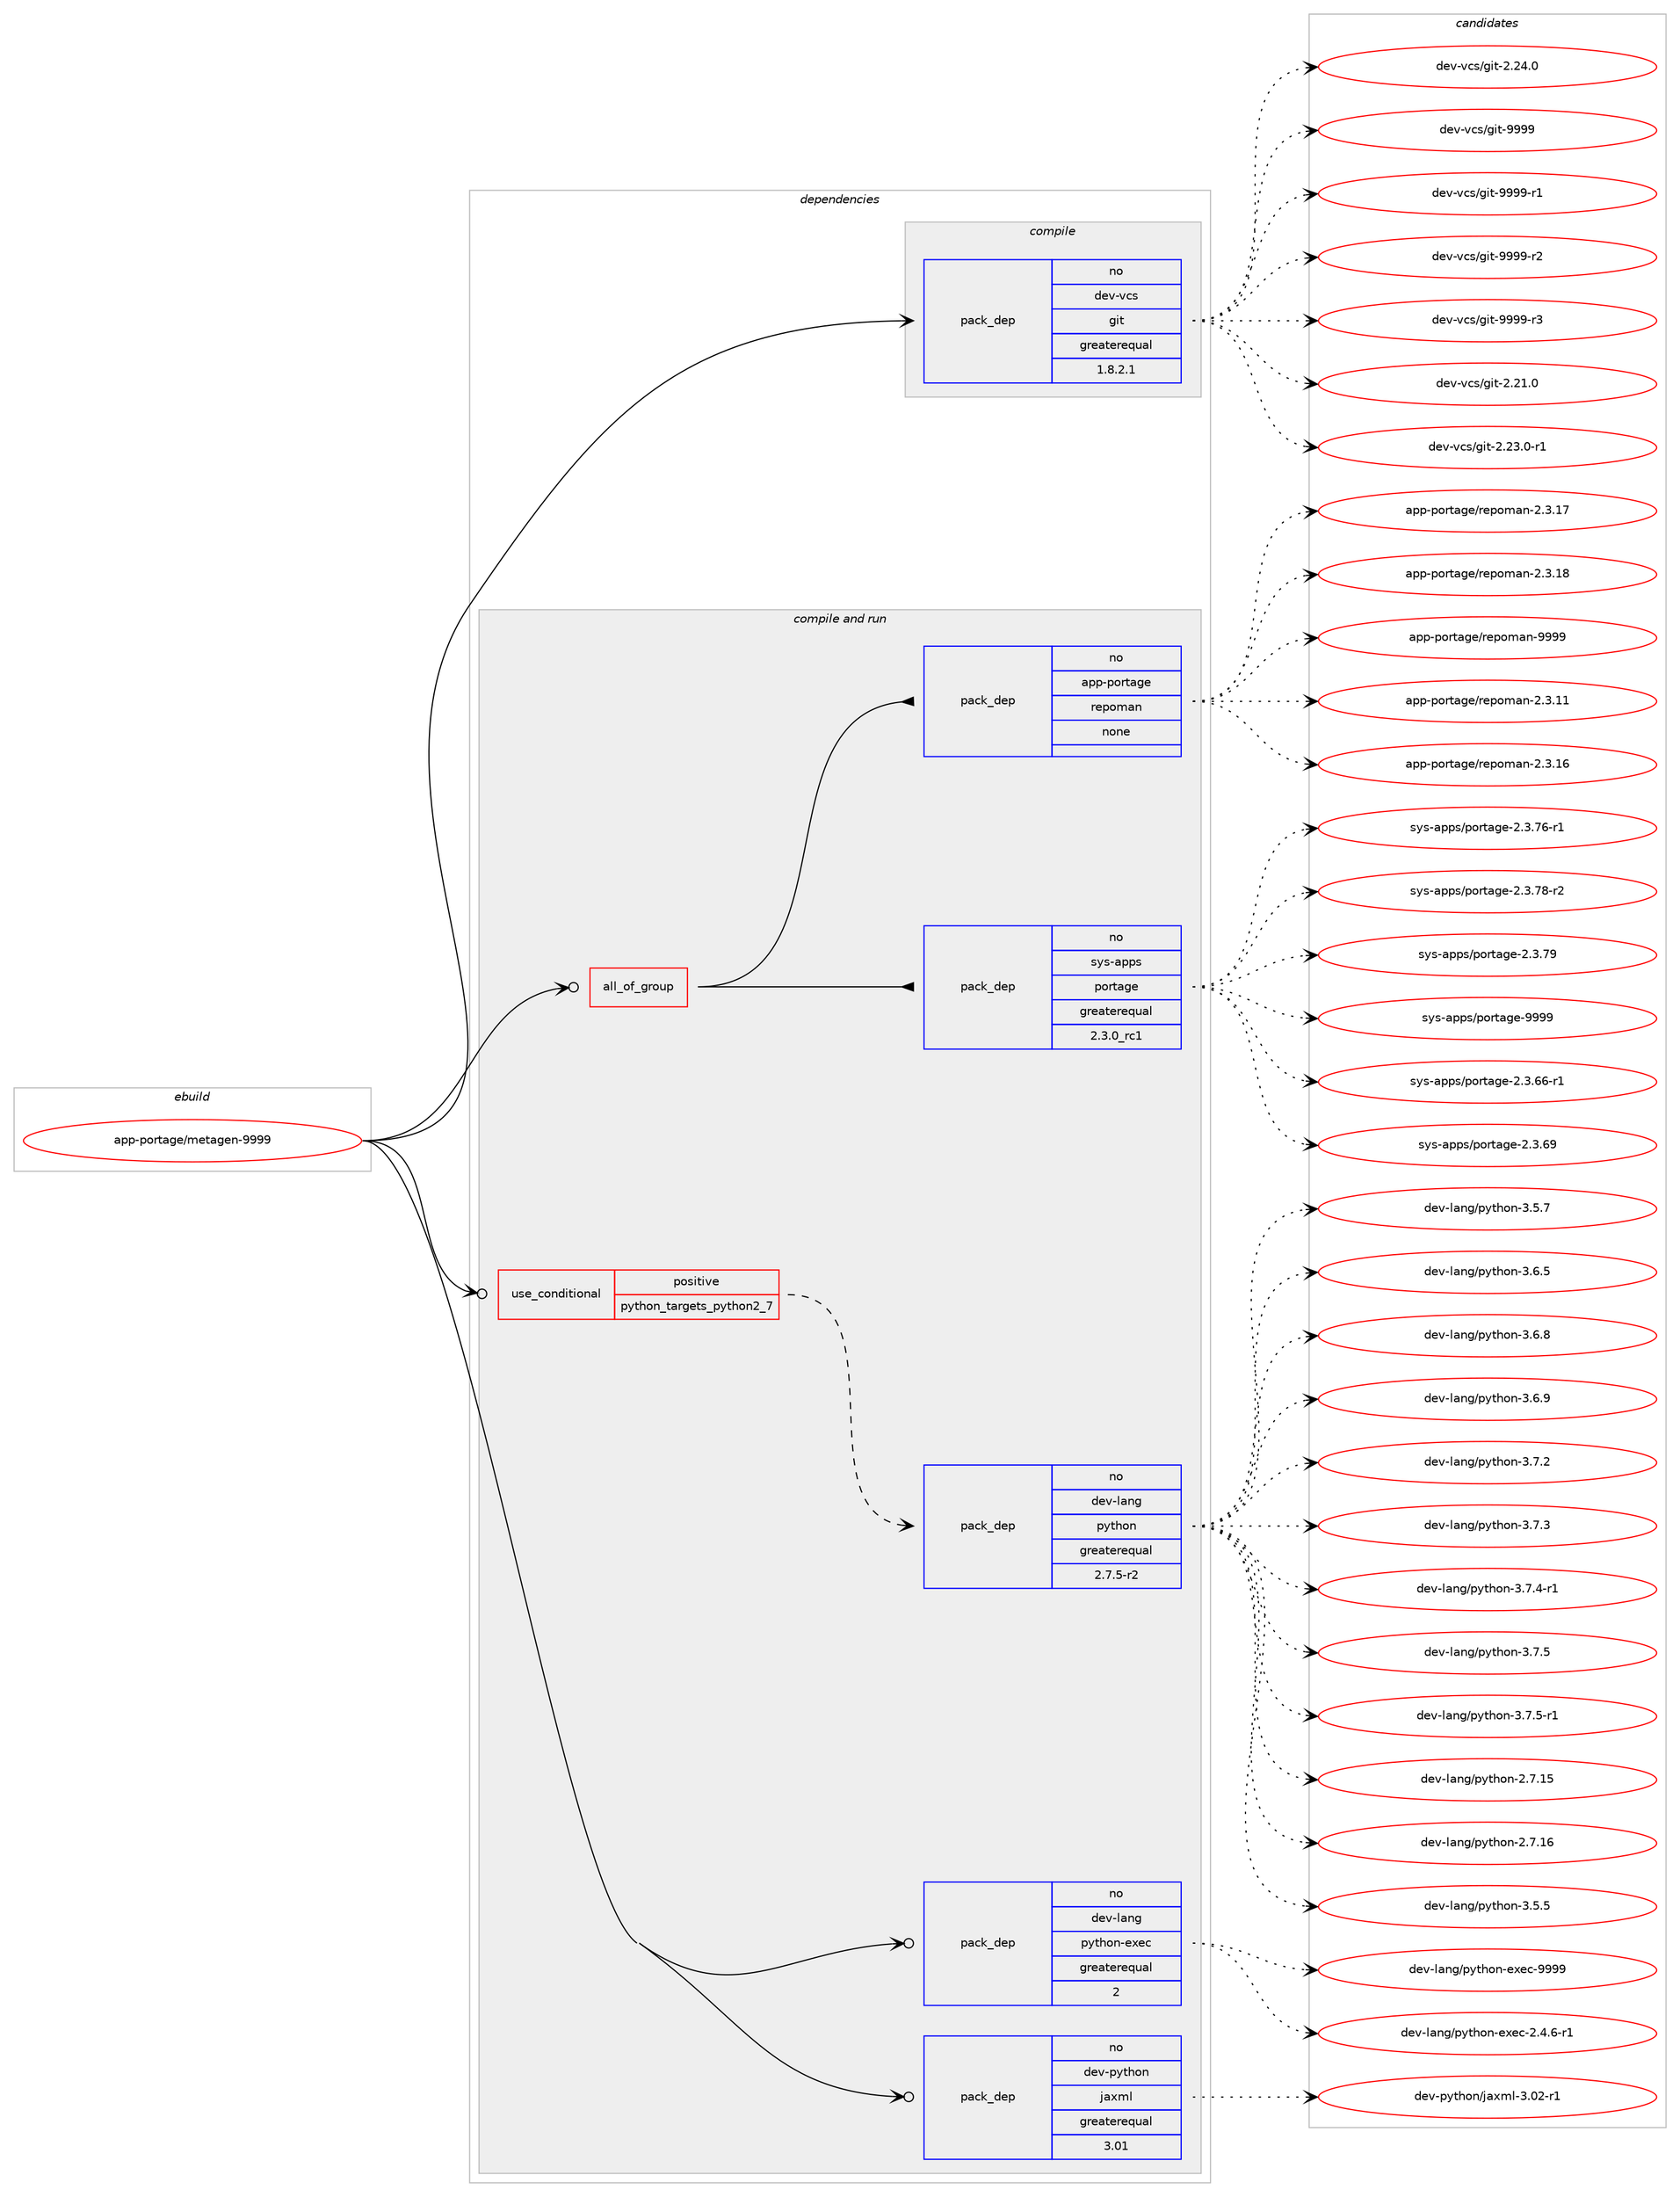 digraph prolog {

# *************
# Graph options
# *************

newrank=true;
concentrate=true;
compound=true;
graph [rankdir=LR,fontname=Helvetica,fontsize=10,ranksep=1.5];#, ranksep=2.5, nodesep=0.2];
edge  [arrowhead=vee];
node  [fontname=Helvetica,fontsize=10];

# **********
# The ebuild
# **********

subgraph cluster_leftcol {
color=gray;
rank=same;
label=<<i>ebuild</i>>;
id [label="app-portage/metagen-9999", color=red, width=4, href="../app-portage/metagen-9999.svg"];
}

# ****************
# The dependencies
# ****************

subgraph cluster_midcol {
color=gray;
label=<<i>dependencies</i>>;
subgraph cluster_compile {
fillcolor="#eeeeee";
style=filled;
label=<<i>compile</i>>;
subgraph pack376385 {
dependency506368 [label=<<TABLE BORDER="0" CELLBORDER="1" CELLSPACING="0" CELLPADDING="4" WIDTH="220"><TR><TD ROWSPAN="6" CELLPADDING="30">pack_dep</TD></TR><TR><TD WIDTH="110">no</TD></TR><TR><TD>dev-vcs</TD></TR><TR><TD>git</TD></TR><TR><TD>greaterequal</TD></TR><TR><TD>1.8.2.1</TD></TR></TABLE>>, shape=none, color=blue];
}
id:e -> dependency506368:w [weight=20,style="solid",arrowhead="vee"];
}
subgraph cluster_compileandrun {
fillcolor="#eeeeee";
style=filled;
label=<<i>compile and run</i>>;
subgraph all320 {
dependency506369 [label=<<TABLE BORDER="0" CELLBORDER="1" CELLSPACING="0" CELLPADDING="4"><TR><TD CELLPADDING="10">all_of_group</TD></TR></TABLE>>, shape=none, color=red];subgraph pack376386 {
dependency506370 [label=<<TABLE BORDER="0" CELLBORDER="1" CELLSPACING="0" CELLPADDING="4" WIDTH="220"><TR><TD ROWSPAN="6" CELLPADDING="30">pack_dep</TD></TR><TR><TD WIDTH="110">no</TD></TR><TR><TD>sys-apps</TD></TR><TR><TD>portage</TD></TR><TR><TD>greaterequal</TD></TR><TR><TD>2.3.0_rc1</TD></TR></TABLE>>, shape=none, color=blue];
}
dependency506369:e -> dependency506370:w [weight=20,style="solid",arrowhead="inv"];
subgraph pack376387 {
dependency506371 [label=<<TABLE BORDER="0" CELLBORDER="1" CELLSPACING="0" CELLPADDING="4" WIDTH="220"><TR><TD ROWSPAN="6" CELLPADDING="30">pack_dep</TD></TR><TR><TD WIDTH="110">no</TD></TR><TR><TD>app-portage</TD></TR><TR><TD>repoman</TD></TR><TR><TD>none</TD></TR><TR><TD></TD></TR></TABLE>>, shape=none, color=blue];
}
dependency506369:e -> dependency506371:w [weight=20,style="solid",arrowhead="inv"];
}
id:e -> dependency506369:w [weight=20,style="solid",arrowhead="odotvee"];
subgraph cond120838 {
dependency506372 [label=<<TABLE BORDER="0" CELLBORDER="1" CELLSPACING="0" CELLPADDING="4"><TR><TD ROWSPAN="3" CELLPADDING="10">use_conditional</TD></TR><TR><TD>positive</TD></TR><TR><TD>python_targets_python2_7</TD></TR></TABLE>>, shape=none, color=red];
subgraph pack376388 {
dependency506373 [label=<<TABLE BORDER="0" CELLBORDER="1" CELLSPACING="0" CELLPADDING="4" WIDTH="220"><TR><TD ROWSPAN="6" CELLPADDING="30">pack_dep</TD></TR><TR><TD WIDTH="110">no</TD></TR><TR><TD>dev-lang</TD></TR><TR><TD>python</TD></TR><TR><TD>greaterequal</TD></TR><TR><TD>2.7.5-r2</TD></TR></TABLE>>, shape=none, color=blue];
}
dependency506372:e -> dependency506373:w [weight=20,style="dashed",arrowhead="vee"];
}
id:e -> dependency506372:w [weight=20,style="solid",arrowhead="odotvee"];
subgraph pack376389 {
dependency506374 [label=<<TABLE BORDER="0" CELLBORDER="1" CELLSPACING="0" CELLPADDING="4" WIDTH="220"><TR><TD ROWSPAN="6" CELLPADDING="30">pack_dep</TD></TR><TR><TD WIDTH="110">no</TD></TR><TR><TD>dev-lang</TD></TR><TR><TD>python-exec</TD></TR><TR><TD>greaterequal</TD></TR><TR><TD>2</TD></TR></TABLE>>, shape=none, color=blue];
}
id:e -> dependency506374:w [weight=20,style="solid",arrowhead="odotvee"];
subgraph pack376390 {
dependency506375 [label=<<TABLE BORDER="0" CELLBORDER="1" CELLSPACING="0" CELLPADDING="4" WIDTH="220"><TR><TD ROWSPAN="6" CELLPADDING="30">pack_dep</TD></TR><TR><TD WIDTH="110">no</TD></TR><TR><TD>dev-python</TD></TR><TR><TD>jaxml</TD></TR><TR><TD>greaterequal</TD></TR><TR><TD>3.01</TD></TR></TABLE>>, shape=none, color=blue];
}
id:e -> dependency506375:w [weight=20,style="solid",arrowhead="odotvee"];
}
subgraph cluster_run {
fillcolor="#eeeeee";
style=filled;
label=<<i>run</i>>;
}
}

# **************
# The candidates
# **************

subgraph cluster_choices {
rank=same;
color=gray;
label=<<i>candidates</i>>;

subgraph choice376385 {
color=black;
nodesep=1;
choice10010111845118991154710310511645504650494648 [label="dev-vcs/git-2.21.0", color=red, width=4,href="../dev-vcs/git-2.21.0.svg"];
choice100101118451189911547103105116455046505146484511449 [label="dev-vcs/git-2.23.0-r1", color=red, width=4,href="../dev-vcs/git-2.23.0-r1.svg"];
choice10010111845118991154710310511645504650524648 [label="dev-vcs/git-2.24.0", color=red, width=4,href="../dev-vcs/git-2.24.0.svg"];
choice1001011184511899115471031051164557575757 [label="dev-vcs/git-9999", color=red, width=4,href="../dev-vcs/git-9999.svg"];
choice10010111845118991154710310511645575757574511449 [label="dev-vcs/git-9999-r1", color=red, width=4,href="../dev-vcs/git-9999-r1.svg"];
choice10010111845118991154710310511645575757574511450 [label="dev-vcs/git-9999-r2", color=red, width=4,href="../dev-vcs/git-9999-r2.svg"];
choice10010111845118991154710310511645575757574511451 [label="dev-vcs/git-9999-r3", color=red, width=4,href="../dev-vcs/git-9999-r3.svg"];
dependency506368:e -> choice10010111845118991154710310511645504650494648:w [style=dotted,weight="100"];
dependency506368:e -> choice100101118451189911547103105116455046505146484511449:w [style=dotted,weight="100"];
dependency506368:e -> choice10010111845118991154710310511645504650524648:w [style=dotted,weight="100"];
dependency506368:e -> choice1001011184511899115471031051164557575757:w [style=dotted,weight="100"];
dependency506368:e -> choice10010111845118991154710310511645575757574511449:w [style=dotted,weight="100"];
dependency506368:e -> choice10010111845118991154710310511645575757574511450:w [style=dotted,weight="100"];
dependency506368:e -> choice10010111845118991154710310511645575757574511451:w [style=dotted,weight="100"];
}
subgraph choice376386 {
color=black;
nodesep=1;
choice11512111545971121121154711211111411697103101455046514654544511449 [label="sys-apps/portage-2.3.66-r1", color=red, width=4,href="../sys-apps/portage-2.3.66-r1.svg"];
choice1151211154597112112115471121111141169710310145504651465457 [label="sys-apps/portage-2.3.69", color=red, width=4,href="../sys-apps/portage-2.3.69.svg"];
choice11512111545971121121154711211111411697103101455046514655544511449 [label="sys-apps/portage-2.3.76-r1", color=red, width=4,href="../sys-apps/portage-2.3.76-r1.svg"];
choice11512111545971121121154711211111411697103101455046514655564511450 [label="sys-apps/portage-2.3.78-r2", color=red, width=4,href="../sys-apps/portage-2.3.78-r2.svg"];
choice1151211154597112112115471121111141169710310145504651465557 [label="sys-apps/portage-2.3.79", color=red, width=4,href="../sys-apps/portage-2.3.79.svg"];
choice115121115459711211211547112111114116971031014557575757 [label="sys-apps/portage-9999", color=red, width=4,href="../sys-apps/portage-9999.svg"];
dependency506370:e -> choice11512111545971121121154711211111411697103101455046514654544511449:w [style=dotted,weight="100"];
dependency506370:e -> choice1151211154597112112115471121111141169710310145504651465457:w [style=dotted,weight="100"];
dependency506370:e -> choice11512111545971121121154711211111411697103101455046514655544511449:w [style=dotted,weight="100"];
dependency506370:e -> choice11512111545971121121154711211111411697103101455046514655564511450:w [style=dotted,weight="100"];
dependency506370:e -> choice1151211154597112112115471121111141169710310145504651465557:w [style=dotted,weight="100"];
dependency506370:e -> choice115121115459711211211547112111114116971031014557575757:w [style=dotted,weight="100"];
}
subgraph choice376387 {
color=black;
nodesep=1;
choice971121124511211111411697103101471141011121111099711045504651464949 [label="app-portage/repoman-2.3.11", color=red, width=4,href="../app-portage/repoman-2.3.11.svg"];
choice971121124511211111411697103101471141011121111099711045504651464954 [label="app-portage/repoman-2.3.16", color=red, width=4,href="../app-portage/repoman-2.3.16.svg"];
choice971121124511211111411697103101471141011121111099711045504651464955 [label="app-portage/repoman-2.3.17", color=red, width=4,href="../app-portage/repoman-2.3.17.svg"];
choice971121124511211111411697103101471141011121111099711045504651464956 [label="app-portage/repoman-2.3.18", color=red, width=4,href="../app-portage/repoman-2.3.18.svg"];
choice97112112451121111141169710310147114101112111109971104557575757 [label="app-portage/repoman-9999", color=red, width=4,href="../app-portage/repoman-9999.svg"];
dependency506371:e -> choice971121124511211111411697103101471141011121111099711045504651464949:w [style=dotted,weight="100"];
dependency506371:e -> choice971121124511211111411697103101471141011121111099711045504651464954:w [style=dotted,weight="100"];
dependency506371:e -> choice971121124511211111411697103101471141011121111099711045504651464955:w [style=dotted,weight="100"];
dependency506371:e -> choice971121124511211111411697103101471141011121111099711045504651464956:w [style=dotted,weight="100"];
dependency506371:e -> choice97112112451121111141169710310147114101112111109971104557575757:w [style=dotted,weight="100"];
}
subgraph choice376388 {
color=black;
nodesep=1;
choice10010111845108971101034711212111610411111045504655464953 [label="dev-lang/python-2.7.15", color=red, width=4,href="../dev-lang/python-2.7.15.svg"];
choice10010111845108971101034711212111610411111045504655464954 [label="dev-lang/python-2.7.16", color=red, width=4,href="../dev-lang/python-2.7.16.svg"];
choice100101118451089711010347112121116104111110455146534653 [label="dev-lang/python-3.5.5", color=red, width=4,href="../dev-lang/python-3.5.5.svg"];
choice100101118451089711010347112121116104111110455146534655 [label="dev-lang/python-3.5.7", color=red, width=4,href="../dev-lang/python-3.5.7.svg"];
choice100101118451089711010347112121116104111110455146544653 [label="dev-lang/python-3.6.5", color=red, width=4,href="../dev-lang/python-3.6.5.svg"];
choice100101118451089711010347112121116104111110455146544656 [label="dev-lang/python-3.6.8", color=red, width=4,href="../dev-lang/python-3.6.8.svg"];
choice100101118451089711010347112121116104111110455146544657 [label="dev-lang/python-3.6.9", color=red, width=4,href="../dev-lang/python-3.6.9.svg"];
choice100101118451089711010347112121116104111110455146554650 [label="dev-lang/python-3.7.2", color=red, width=4,href="../dev-lang/python-3.7.2.svg"];
choice100101118451089711010347112121116104111110455146554651 [label="dev-lang/python-3.7.3", color=red, width=4,href="../dev-lang/python-3.7.3.svg"];
choice1001011184510897110103471121211161041111104551465546524511449 [label="dev-lang/python-3.7.4-r1", color=red, width=4,href="../dev-lang/python-3.7.4-r1.svg"];
choice100101118451089711010347112121116104111110455146554653 [label="dev-lang/python-3.7.5", color=red, width=4,href="../dev-lang/python-3.7.5.svg"];
choice1001011184510897110103471121211161041111104551465546534511449 [label="dev-lang/python-3.7.5-r1", color=red, width=4,href="../dev-lang/python-3.7.5-r1.svg"];
dependency506373:e -> choice10010111845108971101034711212111610411111045504655464953:w [style=dotted,weight="100"];
dependency506373:e -> choice10010111845108971101034711212111610411111045504655464954:w [style=dotted,weight="100"];
dependency506373:e -> choice100101118451089711010347112121116104111110455146534653:w [style=dotted,weight="100"];
dependency506373:e -> choice100101118451089711010347112121116104111110455146534655:w [style=dotted,weight="100"];
dependency506373:e -> choice100101118451089711010347112121116104111110455146544653:w [style=dotted,weight="100"];
dependency506373:e -> choice100101118451089711010347112121116104111110455146544656:w [style=dotted,weight="100"];
dependency506373:e -> choice100101118451089711010347112121116104111110455146544657:w [style=dotted,weight="100"];
dependency506373:e -> choice100101118451089711010347112121116104111110455146554650:w [style=dotted,weight="100"];
dependency506373:e -> choice100101118451089711010347112121116104111110455146554651:w [style=dotted,weight="100"];
dependency506373:e -> choice1001011184510897110103471121211161041111104551465546524511449:w [style=dotted,weight="100"];
dependency506373:e -> choice100101118451089711010347112121116104111110455146554653:w [style=dotted,weight="100"];
dependency506373:e -> choice1001011184510897110103471121211161041111104551465546534511449:w [style=dotted,weight="100"];
}
subgraph choice376389 {
color=black;
nodesep=1;
choice10010111845108971101034711212111610411111045101120101994550465246544511449 [label="dev-lang/python-exec-2.4.6-r1", color=red, width=4,href="../dev-lang/python-exec-2.4.6-r1.svg"];
choice10010111845108971101034711212111610411111045101120101994557575757 [label="dev-lang/python-exec-9999", color=red, width=4,href="../dev-lang/python-exec-9999.svg"];
dependency506374:e -> choice10010111845108971101034711212111610411111045101120101994550465246544511449:w [style=dotted,weight="100"];
dependency506374:e -> choice10010111845108971101034711212111610411111045101120101994557575757:w [style=dotted,weight="100"];
}
subgraph choice376390 {
color=black;
nodesep=1;
choice10010111845112121116104111110471069712010910845514648504511449 [label="dev-python/jaxml-3.02-r1", color=red, width=4,href="../dev-python/jaxml-3.02-r1.svg"];
dependency506375:e -> choice10010111845112121116104111110471069712010910845514648504511449:w [style=dotted,weight="100"];
}
}

}
